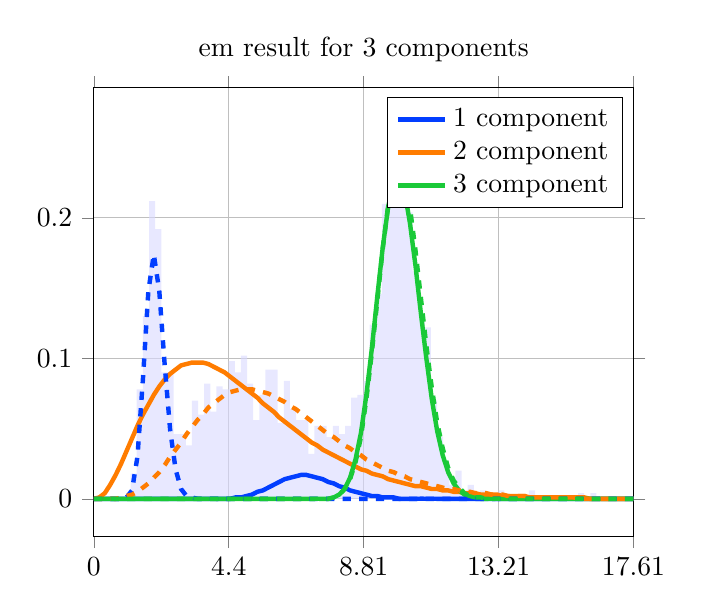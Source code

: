 \begin{tikzpicture}
\begin{axis}[title={em result for 3 components}, yticklabel style={/pgf/number format/fixed,
            /pgf/number format/precision=3}, grid={major}, yminorgrids={true}, tick align={outside}, xtick={0.0,4.403,8.806,13.208,17.611}, xmin={0.0}, xmax={17.611}, scaled y ticks={false}]
    \addplot[ybar interval, fill={blue!15}, forget plot, opacity={0.6}, draw={none}, bar width={5.0e-6}]
        table[row sep={\\}]
        {
            \\
            1.2  0.018  \\
            1.4  0.078  \\
            1.6  0.13  \\
            1.8  0.212  \\
            2.0  0.192  \\
            2.2  0.09  \\
            2.4  0.09  \\
            2.6  0.046  \\
            2.8  0.046  \\
            3.0  0.038  \\
            3.2  0.07  \\
            3.4  0.06  \\
            3.6  0.082  \\
            3.8  0.062  \\
            4.0  0.08  \\
            4.2  0.078  \\
            4.4  0.098  \\
            4.6  0.09  \\
            4.8  0.102  \\
            5.0  0.082  \\
            5.2  0.056  \\
            5.4  0.074  \\
            5.6  0.092  \\
            5.8  0.092  \\
            6.0  0.054  \\
            6.2  0.084  \\
            6.4  0.064  \\
            6.6  0.056  \\
            6.8  0.056  \\
            7.0  0.032  \\
            7.2  0.052  \\
            7.4  0.052  \\
            7.6  0.044  \\
            7.8  0.052  \\
            8.0  0.046  \\
            8.2  0.052  \\
            8.4  0.072  \\
            8.6  0.074  \\
            8.8  0.084  \\
            9.0  0.124  \\
            9.2  0.146  \\
            9.4  0.21  \\
            9.6  0.266  \\
            9.8  0.248  \\
            10.0  0.226  \\
            10.2  0.204  \\
            10.4  0.162  \\
            10.6  0.132  \\
            10.8  0.122  \\
            11.0  0.07  \\
            11.2  0.044  \\
            11.4  0.024  \\
            11.6  0.01  \\
            11.8  0.02  \\
            12.0  0.004  \\
            12.2  0.01  \\
            12.4  0.004  \\
            12.6  0.006  \\
            12.8  0.004  \\
            13.0  0.002  \\
            13.2  0.006  \\
            13.4  0.002  \\
            13.6  0.002  \\
            13.8  0.002  \\
            14.0  0.0  \\
            14.2  0.006  \\
            14.4  0.0  \\
            14.6  0.0  \\
            14.8  0.0  \\
            15.0  0.0  \\
            15.2  0.002  \\
            15.4  0.0  \\
            15.6  0.0  \\
            15.8  0.004  \\
            16.0  0.0  \\
            16.2  0.004  \\
            16.4  0.0  \\
            16.6  0.0  \\
            16.8  0.0  \\
            17.0  0.0  \\
            17.2  0.0  \\
            17.4  0.0  \\
            17.6  0.002  \\
            17.8  0.0  \\
        }
        ;
    \addplot[style={{ultra thick}}, color={rgb,1:red,0.008;green,0.243;blue,1.0}]
        table[row sep={\\}]
        {
            \\
            0.0  0.0  \\
            0.178  9.269e-54  \\
            0.356  5.664e-41  \\
            0.534  1.06e-33  \\
            0.712  1.097e-28  \\
            0.889  6.575e-25  \\
            1.067  6.505e-22  \\
            1.245  1.856e-19  \\
            1.423  2.133e-17  \\
            1.601  1.223e-15  \\
            1.779  4.051e-14  \\
            1.957  8.614e-13  \\
            2.135  1.27e-11  \\
            2.313  1.377e-10  \\
            2.49  1.148e-9  \\
            2.668  7.645e-9  \\
            2.846  4.18e-8  \\
            3.024  1.923e-7  \\
            3.202  7.594e-7  \\
            3.38  2.616e-6  \\
            3.558  7.974e-6  \\
            3.736  2.176e-5  \\
            3.914  5.373e-5  \\
            4.091  0.0  \\
            4.269  0.0  \\
            4.447  0.0  \\
            4.625  0.001  \\
            4.803  0.001  \\
            4.981  0.002  \\
            5.159  0.003  \\
            5.337  0.005  \\
            5.515  0.006  \\
            5.692  0.008  \\
            5.87  0.01  \\
            6.048  0.012  \\
            6.226  0.014  \\
            6.404  0.015  \\
            6.582  0.016  \\
            6.76  0.017  \\
            6.938  0.017  \\
            7.116  0.016  \\
            7.293  0.015  \\
            7.471  0.014  \\
            7.649  0.012  \\
            7.827  0.011  \\
            8.005  0.009  \\
            8.183  0.008  \\
            8.361  0.006  \\
            8.539  0.005  \\
            8.717  0.004  \\
            8.894  0.003  \\
            9.072  0.002  \\
            9.25  0.002  \\
            9.428  0.001  \\
            9.606  0.001  \\
            9.784  0.001  \\
            9.962  0.0  \\
            10.14  0.0  \\
            10.318  0.0  \\
            10.496  0.0  \\
            10.673  9.857e-5  \\
            10.851  6.478e-5  \\
            11.029  4.207e-5  \\
            11.207  2.701e-5  \\
            11.385  1.715e-5  \\
            11.563  1.077e-5  \\
            11.741  6.696e-6  \\
            11.919  4.12e-6  \\
            12.097  2.511e-6  \\
            12.274  1.515e-6  \\
            12.452  9.06e-7  \\
            12.63  5.369e-7  \\
            12.808  3.154e-7  \\
            12.986  1.837e-7  \\
            13.164  1.061e-7  \\
            13.342  6.081e-8  \\
            13.52  3.457e-8  \\
            13.698  1.95e-8  \\
            13.875  1.092e-8  \\
            14.053  6.073e-9  \\
            14.231  3.352e-9  \\
            14.409  1.838e-9  \\
            14.587  1.001e-9  \\
            14.765  5.415e-10  \\
            14.943  2.911e-10  \\
            15.121  1.555e-10  \\
            15.299  8.257e-11  \\
            15.476  4.358e-11  \\
            15.654  2.287e-11  \\
            15.832  1.193e-11  \\
            16.01  6.191e-12  \\
            16.188  3.195e-12  \\
            16.366  1.64e-12  \\
            16.544  8.373e-13  \\
            16.722  4.253e-13  \\
            16.9  2.15e-13  \\
            17.077  1.082e-13  \\
            17.255  5.414e-14  \\
            17.433  2.698e-14  \\
            17.611  1.338e-14  \\
        }
        ;
    \addlegendentry {1 component}
    \addplot[style={{ultra thick}}, color={rgb,1:red,1.0;green,0.486;blue,0.0}]
        table[row sep={\\}]
        {
            \\
            0.0  0.0  \\
            0.178  0.001  \\
            0.356  0.004  \\
            0.534  0.01  \\
            0.712  0.017  \\
            0.889  0.025  \\
            1.067  0.034  \\
            1.245  0.043  \\
            1.423  0.052  \\
            1.601  0.06  \\
            1.779  0.067  \\
            1.957  0.074  \\
            2.135  0.08  \\
            2.313  0.085  \\
            2.49  0.089  \\
            2.668  0.092  \\
            2.846  0.095  \\
            3.024  0.096  \\
            3.202  0.097  \\
            3.38  0.097  \\
            3.558  0.097  \\
            3.736  0.096  \\
            3.914  0.094  \\
            4.091  0.092  \\
            4.269  0.09  \\
            4.447  0.087  \\
            4.625  0.084  \\
            4.803  0.081  \\
            4.981  0.078  \\
            5.159  0.075  \\
            5.337  0.072  \\
            5.515  0.068  \\
            5.692  0.065  \\
            5.87  0.062  \\
            6.048  0.058  \\
            6.226  0.055  \\
            6.404  0.052  \\
            6.582  0.049  \\
            6.76  0.046  \\
            6.938  0.043  \\
            7.116  0.04  \\
            7.293  0.038  \\
            7.471  0.035  \\
            7.649  0.033  \\
            7.827  0.031  \\
            8.005  0.029  \\
            8.183  0.027  \\
            8.361  0.025  \\
            8.539  0.023  \\
            8.717  0.021  \\
            8.894  0.02  \\
            9.072  0.018  \\
            9.25  0.017  \\
            9.428  0.016  \\
            9.606  0.014  \\
            9.784  0.013  \\
            9.962  0.012  \\
            10.14  0.011  \\
            10.318  0.01  \\
            10.496  0.009  \\
            10.673  0.009  \\
            10.851  0.008  \\
            11.029  0.007  \\
            11.207  0.007  \\
            11.385  0.006  \\
            11.563  0.006  \\
            11.741  0.005  \\
            11.919  0.005  \\
            12.097  0.004  \\
            12.274  0.004  \\
            12.452  0.004  \\
            12.63  0.003  \\
            12.808  0.003  \\
            12.986  0.003  \\
            13.164  0.003  \\
            13.342  0.002  \\
            13.52  0.002  \\
            13.698  0.002  \\
            13.875  0.002  \\
            14.053  0.002  \\
            14.231  0.001  \\
            14.409  0.001  \\
            14.587  0.001  \\
            14.765  0.001  \\
            14.943  0.001  \\
            15.121  0.001  \\
            15.299  0.001  \\
            15.476  0.001  \\
            15.654  0.001  \\
            15.832  0.001  \\
            16.01  0.001  \\
            16.188  0.0  \\
            16.366  0.0  \\
            16.544  0.0  \\
            16.722  0.0  \\
            16.9  0.0  \\
            17.077  0.0  \\
            17.255  0.0  \\
            17.433  0.0  \\
            17.611  0.0  \\
        }
        ;
    \addlegendentry {2 component}
    \addplot[style={{ultra thick}}, color={rgb,1:red,0.102;green,0.788;blue,0.22}]
        table[row sep={\\}]
        {
            \\
            0.0  0.0  \\
            0.178  8.227e-265  \\
            0.356  2.857e-206  \\
            0.534  1.133e-172  \\
            0.712  2.76e-149  \\
            0.889  1.706e-131  \\
            1.067  3.047e-117  \\
            1.245  1.965e-105  \\
            1.423  2.065e-95  \\
            1.601  9.361e-87  \\
            1.779  3.553e-79  \\
            1.957  1.813e-72  \\
            2.135  1.766e-66  \\
            2.313  4.277e-61  \\
            2.49  3.168e-56  \\
            2.668  8.452e-52  \\
            2.846  9.267e-48  \\
            3.024  4.651e-44  \\
            3.202  1.169e-40  \\
            3.38  1.584e-37  \\
            3.558  1.234e-34  \\
            3.736  5.835e-32  \\
            3.914  1.753e-29  \\
            4.091  3.486e-27  \\
            4.269  4.75e-25  \\
            4.447  4.576e-23  \\
            4.625  3.202e-21  \\
            4.803  1.667e-19  \\
            4.981  6.6e-18  \\
            5.159  2.025e-16  \\
            5.337  4.9e-15  \\
            5.515  9.496e-14  \\
            5.692  1.495e-12  \\
            5.87  1.937e-11  \\
            6.048  2.088e-10  \\
            6.226  1.894e-9  \\
            6.404  1.46e-8  \\
            6.582  9.646e-8  \\
            6.76  5.507e-7  \\
            6.938  2.738e-6  \\
            7.116  1.194e-5  \\
            7.293  4.596e-5  \\
            7.471  0.0  \\
            7.649  0.0  \\
            7.827  0.001  \\
            8.005  0.003  \\
            8.183  0.007  \\
            8.361  0.015  \\
            8.539  0.028  \\
            8.717  0.047  \\
            8.894  0.074  \\
            9.072  0.107  \\
            9.25  0.144  \\
            9.428  0.179  \\
            9.606  0.208  \\
            9.784  0.226  \\
            9.962  0.23  \\
            10.14  0.219  \\
            10.318  0.196  \\
            10.496  0.166  \\
            10.673  0.132  \\
            10.851  0.1  \\
            11.029  0.071  \\
            11.207  0.048  \\
            11.385  0.031  \\
            11.563  0.019  \\
            11.741  0.011  \\
            11.919  0.006  \\
            12.097  0.003  \\
            12.274  0.002  \\
            12.452  0.001  \\
            12.63  0.0  \\
            12.808  0.0  \\
            12.986  7.977e-5  \\
            13.164  3.357e-5  \\
            13.342  1.362e-5  \\
            13.52  5.334e-6  \\
            13.698  2.018e-6  \\
            13.875  7.38e-7  \\
            14.053  2.612e-7  \\
            14.231  8.955e-8  \\
            14.409  2.976e-8  \\
            14.587  9.591e-9  \\
            14.765  3.001e-9  \\
            14.943  9.122e-10  \\
            15.121  2.695e-10  \\
            15.299  7.747e-11  \\
            15.476  2.167e-11  \\
            15.654  5.906e-12  \\
            15.832  1.568e-12  \\
            16.01  4.061e-13  \\
            16.188  1.026e-13  \\
            16.366  2.53e-14  \\
            16.544  6.094e-15  \\
            16.722  1.434e-15  \\
            16.9  3.301e-16  \\
            17.077  7.43e-17  \\
            17.255  1.636e-17  \\
            17.433  3.529e-18  \\
            17.611  7.452e-19  \\
        }
        ;
    \addlegendentry {3 component}
    \addplot[style={{ultra thick, dashed}}, color={rgb,1:red,0.008;green,0.243;blue,1.0}]
        table[row sep={\\}]
        {
            \\
            0.0  0.0  \\
            0.178  1.195e-26  \\
            0.356  1.872e-16  \\
            0.534  3.933e-11  \\
            0.712  8.359e-8  \\
            0.889  1.434e-5  \\
            1.067  0.001  \\
            1.245  0.006  \\
            1.423  0.03  \\
            1.601  0.085  \\
            1.779  0.148  \\
            1.957  0.174  \\
            2.135  0.148  \\
            2.313  0.095  \\
            2.49  0.049  \\
            2.668  0.021  \\
            2.846  0.007  \\
            3.024  0.002  \\
            3.202  0.001  \\
            3.38  0.0  \\
            3.558  2.883e-5  \\
            3.736  5.51e-6  \\
            3.914  9.637e-7  \\
            4.091  1.555e-7  \\
            4.269  2.33e-8  \\
            4.447  3.264e-9  \\
            4.625  4.294e-10  \\
            4.803  5.333e-11  \\
            4.981  6.278e-12  \\
            5.159  7.031e-13  \\
            5.337  7.518e-14  \\
            5.515  7.697e-15  \\
            5.692  7.568e-16  \\
            5.87  7.162e-17  \\
            6.048  6.539e-18  \\
            6.226  5.772e-19  \\
            6.404  4.936e-20  \\
            6.582  4.096e-21  \\
            6.76  3.303e-22  \\
            6.938  2.592e-23  \\
            7.116  1.983e-24  \\
            7.293  1.481e-25  \\
            7.471  1.08e-26  \\
            7.649  7.708e-28  \\
            7.827  5.385e-29  \\
            8.005  3.687e-30  \\
            8.183  2.476e-31  \\
            8.361  1.633e-32  \\
            8.539  1.058e-33  \\
            8.717  6.737e-35  \\
            8.894  4.222e-36  \\
            9.072  2.605e-37  \\
            9.25  1.583e-38  \\
            9.428  9.486e-40  \\
            9.606  5.605e-41  \\
            9.784  3.267e-42  \\
            9.962  1.88e-43  \\
            10.14  1.069e-44  \\
            10.318  6.003e-46  \\
            10.496  3.332e-47  \\
            10.673  1.829e-48  \\
            10.851  9.934e-50  \\
            11.029  5.338e-51  \\
            11.207  2.84e-52  \\
            11.385  1.496e-53  \\
            11.563  7.805e-55  \\
            11.741  4.035e-56  \\
            11.919  2.067e-57  \\
            12.097  1.05e-58  \\
            12.274  5.288e-60  \\
            12.452  2.642e-61  \\
            12.63  1.309e-62  \\
            12.808  6.438e-64  \\
            12.986  3.142e-65  \\
            13.164  1.523e-66  \\
            13.342  7.325e-68  \\
            13.52  3.499e-69  \\
            13.698  1.661e-70  \\
            13.875  7.829e-72  \\
            14.053  3.667e-73  \\
            14.231  1.707e-74  \\
            14.409  7.898e-76  \\
            14.587  3.633e-77  \\
            14.765  1.661e-78  \\
            14.943  7.553e-80  \\
            15.121  3.415e-81  \\
            15.299  1.536e-82  \\
            15.476  6.872e-84  \\
            15.654  3.058e-85  \\
            15.832  1.354e-86  \\
            16.01  5.969e-88  \\
            16.188  2.618e-89  \\
            16.366  1.143e-90  \\
            16.544  4.964e-92  \\
            16.722  2.147e-93  \\
            16.9  9.246e-95  \\
            17.077  3.965e-96  \\
            17.255  1.693e-97  \\
            17.433  7.197e-99  \\
            17.611  3.048e-100  \\
        }
        ;
    \addplot[style={{ultra thick, dashed}}, color={rgb,1:red,1.0;green,0.486;blue,0.0}]
        table[row sep={\\}]
        {
            \\
            0.0  0.0  \\
            0.178  5.545e-7  \\
            0.356  1.485e-5  \\
            0.534  9.44e-5  \\
            0.712  0.0  \\
            0.889  0.001  \\
            1.067  0.002  \\
            1.245  0.003  \\
            1.423  0.005  \\
            1.601  0.008  \\
            1.779  0.011  \\
            1.957  0.015  \\
            2.135  0.019  \\
            2.313  0.024  \\
            2.49  0.03  \\
            2.668  0.035  \\
            2.846  0.04  \\
            3.024  0.046  \\
            3.202  0.051  \\
            3.38  0.056  \\
            3.558  0.06  \\
            3.736  0.065  \\
            3.914  0.068  \\
            4.091  0.071  \\
            4.269  0.074  \\
            4.447  0.076  \\
            4.625  0.077  \\
            4.803  0.078  \\
            4.981  0.078  \\
            5.159  0.078  \\
            5.337  0.077  \\
            5.515  0.076  \\
            5.692  0.075  \\
            5.87  0.073  \\
            6.048  0.071  \\
            6.226  0.069  \\
            6.404  0.066  \\
            6.582  0.064  \\
            6.76  0.061  \\
            6.938  0.058  \\
            7.116  0.055  \\
            7.293  0.052  \\
            7.471  0.049  \\
            7.649  0.046  \\
            7.827  0.044  \\
            8.005  0.041  \\
            8.183  0.038  \\
            8.361  0.036  \\
            8.539  0.033  \\
            8.717  0.031  \\
            8.894  0.028  \\
            9.072  0.026  \\
            9.25  0.024  \\
            9.428  0.022  \\
            9.606  0.02  \\
            9.784  0.019  \\
            9.962  0.017  \\
            10.14  0.016  \\
            10.318  0.014  \\
            10.496  0.013  \\
            10.673  0.012  \\
            10.851  0.011  \\
            11.029  0.01  \\
            11.207  0.009  \\
            11.385  0.008  \\
            11.563  0.007  \\
            11.741  0.007  \\
            11.919  0.006  \\
            12.097  0.005  \\
            12.274  0.005  \\
            12.452  0.004  \\
            12.63  0.004  \\
            12.808  0.004  \\
            12.986  0.003  \\
            13.164  0.003  \\
            13.342  0.003  \\
            13.52  0.002  \\
            13.698  0.002  \\
            13.875  0.002  \\
            14.053  0.002  \\
            14.231  0.001  \\
            14.409  0.001  \\
            14.587  0.001  \\
            14.765  0.001  \\
            14.943  0.001  \\
            15.121  0.001  \\
            15.299  0.001  \\
            15.476  0.001  \\
            15.654  0.001  \\
            15.832  0.0  \\
            16.01  0.0  \\
            16.188  0.0  \\
            16.366  0.0  \\
            16.544  0.0  \\
            16.722  0.0  \\
            16.9  0.0  \\
            17.077  0.0  \\
            17.255  0.0  \\
            17.433  0.0  \\
            17.611  0.0  \\
        }
        ;
    \addplot[style={{ultra thick, dashed}}, color={rgb,1:red,0.102;green,0.788;blue,0.22}]
        table[row sep={\\}]
        {
            \\
            0.0  0.0  \\
            0.178  2.922e-264  \\
            0.356  6.691e-206  \\
            0.534  2.101e-172  \\
            0.712  4.367e-149  \\
            0.889  2.4e-131  \\
            1.067  3.909e-117  \\
            1.245  2.341e-105  \\
            1.423  2.315e-95  \\
            1.601  9.973e-87  \\
            1.779  3.626e-79  \\
            1.957  1.784e-72  \\
            2.135  1.684e-66  \\
            2.313  3.97e-61  \\
            2.49  2.873e-56  \\
            2.668  7.515e-52  \\
            2.846  8.101e-48  \\
            3.024  4.007e-44  \\
            3.202  9.945e-41  \\
            3.38  1.334e-37  \\
            3.558  1.031e-34  \\
            3.736  4.838e-32  \\
            3.914  1.445e-29  \\
            4.091  2.861e-27  \\
            4.269  3.887e-25  \\
            4.447  3.737e-23  \\
            4.625  2.612e-21  \\
            4.803  1.36e-19  \\
            4.981  5.389e-18  \\
            5.159  1.656e-16  \\
            5.337  4.017e-15  \\
            5.515  7.81e-14  \\
            5.692  1.234e-12  \\
            5.87  1.606e-11  \\
            6.048  1.74e-10  \\
            6.226  1.587e-9  \\
            6.404  1.231e-8  \\
            6.582  8.185e-8  \\
            6.76  4.706e-7  \\
            6.938  2.358e-6  \\
            7.116  1.036e-5  \\
            7.293  4.021e-5  \\
            7.471  0.0  \\
            7.649  0.0  \\
            7.827  0.001  \\
            8.005  0.003  \\
            8.183  0.007  \\
            8.361  0.014  \\
            8.539  0.026  \\
            8.717  0.044  \\
            8.894  0.071  \\
            9.072  0.104  \\
            9.25  0.141  \\
            9.428  0.178  \\
            9.606  0.209  \\
            9.784  0.229  \\
            9.962  0.236  \\
            10.14  0.228  \\
            10.318  0.207  \\
            10.496  0.177  \\
            10.673  0.143  \\
            10.851  0.109  \\
            11.029  0.079  \\
            11.207  0.054  \\
            11.385  0.036  \\
            11.563  0.022  \\
            11.741  0.013  \\
            11.919  0.008  \\
            12.097  0.004  \\
            12.274  0.002  \\
            12.452  0.001  \\
            12.63  0.001  \\
            12.808  0.0  \\
            12.986  0.0  \\
            13.164  4.447e-5  \\
            13.342  1.832e-5  \\
            13.52  7.288e-6  \\
            13.698  2.8e-6  \\
            13.875  1.041e-6  \\
            14.053  3.742e-7  \\
            14.231  1.303e-7  \\
            14.409  4.401e-8  \\
            14.587  1.442e-8  \\
            14.765  4.585e-9  \\
            14.943  1.416e-9  \\
            15.121  4.255e-10  \\
            15.299  1.243e-10  \\
            15.476  3.536e-11  \\
            15.654  9.798e-12  \\
            15.832  2.646e-12  \\
            16.01  6.968e-13  \\
            16.188  1.79e-13  \\
            16.366  4.491e-14  \\
            16.544  1.1e-14  \\
            16.722  2.635e-15  \\
            16.9  6.168e-16  \\
            17.077  1.413e-16  \\
            17.255  3.166e-17  \\
            17.433  6.946e-18  \\
            17.611  1.493e-18  \\
        }
        ;
\end{axis}
\end{tikzpicture}
